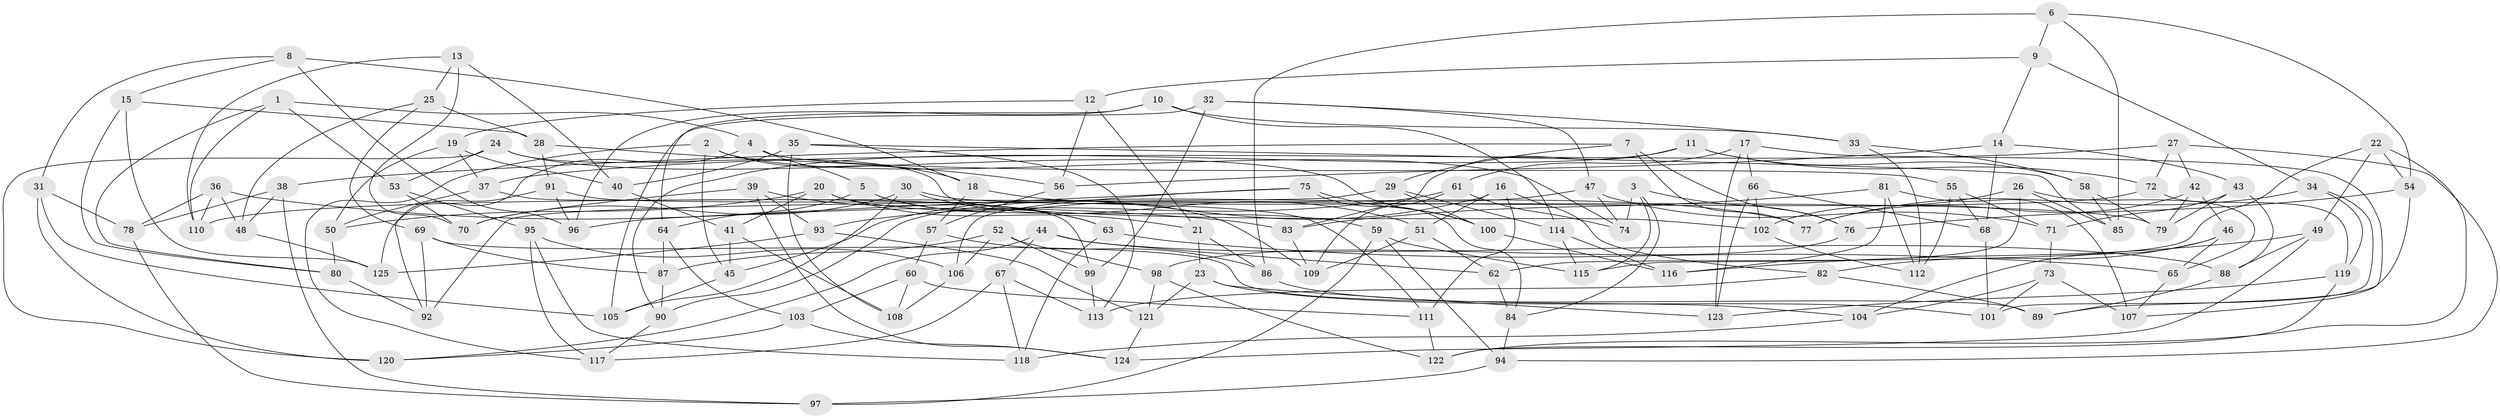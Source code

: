 // Generated by graph-tools (version 1.1) at 2025/26/03/09/25 03:26:52]
// undirected, 125 vertices, 250 edges
graph export_dot {
graph [start="1"]
  node [color=gray90,style=filled];
  1;
  2;
  3;
  4;
  5;
  6;
  7;
  8;
  9;
  10;
  11;
  12;
  13;
  14;
  15;
  16;
  17;
  18;
  19;
  20;
  21;
  22;
  23;
  24;
  25;
  26;
  27;
  28;
  29;
  30;
  31;
  32;
  33;
  34;
  35;
  36;
  37;
  38;
  39;
  40;
  41;
  42;
  43;
  44;
  45;
  46;
  47;
  48;
  49;
  50;
  51;
  52;
  53;
  54;
  55;
  56;
  57;
  58;
  59;
  60;
  61;
  62;
  63;
  64;
  65;
  66;
  67;
  68;
  69;
  70;
  71;
  72;
  73;
  74;
  75;
  76;
  77;
  78;
  79;
  80;
  81;
  82;
  83;
  84;
  85;
  86;
  87;
  88;
  89;
  90;
  91;
  92;
  93;
  94;
  95;
  96;
  97;
  98;
  99;
  100;
  101;
  102;
  103;
  104;
  105;
  106;
  107;
  108;
  109;
  110;
  111;
  112;
  113;
  114;
  115;
  116;
  117;
  118;
  119;
  120;
  121;
  122;
  123;
  124;
  125;
  1 -- 80;
  1 -- 110;
  1 -- 4;
  1 -- 53;
  2 -- 45;
  2 -- 74;
  2 -- 117;
  2 -- 18;
  3 -- 115;
  3 -- 84;
  3 -- 76;
  3 -- 74;
  4 -- 55;
  4 -- 5;
  4 -- 92;
  5 -- 63;
  5 -- 64;
  5 -- 109;
  6 -- 9;
  6 -- 54;
  6 -- 86;
  6 -- 85;
  7 -- 76;
  7 -- 77;
  7 -- 29;
  7 -- 38;
  8 -- 18;
  8 -- 31;
  8 -- 96;
  8 -- 15;
  9 -- 12;
  9 -- 14;
  9 -- 34;
  10 -- 64;
  10 -- 33;
  10 -- 96;
  10 -- 114;
  11 -- 58;
  11 -- 72;
  11 -- 90;
  11 -- 83;
  12 -- 21;
  12 -- 56;
  12 -- 19;
  13 -- 110;
  13 -- 25;
  13 -- 40;
  13 -- 70;
  14 -- 56;
  14 -- 43;
  14 -- 68;
  15 -- 125;
  15 -- 28;
  15 -- 80;
  16 -- 111;
  16 -- 45;
  16 -- 51;
  16 -- 82;
  17 -- 123;
  17 -- 61;
  17 -- 66;
  17 -- 107;
  18 -- 57;
  18 -- 77;
  19 -- 50;
  19 -- 37;
  19 -- 40;
  20 -- 50;
  20 -- 21;
  20 -- 41;
  20 -- 59;
  21 -- 86;
  21 -- 23;
  22 -- 49;
  22 -- 122;
  22 -- 54;
  22 -- 62;
  23 -- 121;
  23 -- 101;
  23 -- 123;
  24 -- 53;
  24 -- 102;
  24 -- 100;
  24 -- 120;
  25 -- 69;
  25 -- 28;
  25 -- 48;
  26 -- 65;
  26 -- 85;
  26 -- 115;
  26 -- 102;
  27 -- 37;
  27 -- 42;
  27 -- 94;
  27 -- 72;
  28 -- 91;
  28 -- 56;
  29 -- 114;
  29 -- 92;
  29 -- 100;
  30 -- 105;
  30 -- 79;
  30 -- 51;
  30 -- 70;
  31 -- 105;
  31 -- 78;
  31 -- 120;
  32 -- 47;
  32 -- 105;
  32 -- 33;
  32 -- 99;
  33 -- 112;
  33 -- 58;
  34 -- 101;
  34 -- 119;
  34 -- 77;
  35 -- 113;
  35 -- 40;
  35 -- 108;
  35 -- 85;
  36 -- 110;
  36 -- 78;
  36 -- 83;
  36 -- 48;
  37 -- 99;
  37 -- 50;
  38 -- 97;
  38 -- 78;
  38 -- 48;
  39 -- 63;
  39 -- 93;
  39 -- 124;
  39 -- 70;
  40 -- 41;
  41 -- 108;
  41 -- 45;
  42 -- 79;
  42 -- 77;
  42 -- 46;
  43 -- 71;
  43 -- 79;
  43 -- 88;
  44 -- 62;
  44 -- 120;
  44 -- 88;
  44 -- 67;
  45 -- 105;
  46 -- 82;
  46 -- 104;
  46 -- 65;
  47 -- 74;
  47 -- 71;
  47 -- 90;
  48 -- 125;
  49 -- 116;
  49 -- 124;
  49 -- 88;
  50 -- 80;
  51 -- 109;
  51 -- 62;
  52 -- 99;
  52 -- 98;
  52 -- 87;
  52 -- 106;
  53 -- 70;
  53 -- 95;
  54 -- 89;
  54 -- 76;
  55 -- 68;
  55 -- 112;
  55 -- 71;
  56 -- 57;
  57 -- 86;
  57 -- 60;
  58 -- 85;
  58 -- 79;
  59 -- 94;
  59 -- 97;
  59 -- 115;
  60 -- 111;
  60 -- 103;
  60 -- 108;
  61 -- 109;
  61 -- 74;
  61 -- 93;
  62 -- 84;
  63 -- 118;
  63 -- 65;
  64 -- 87;
  64 -- 103;
  65 -- 107;
  66 -- 102;
  66 -- 68;
  66 -- 123;
  67 -- 117;
  67 -- 113;
  67 -- 118;
  68 -- 101;
  69 -- 87;
  69 -- 92;
  69 -- 89;
  71 -- 73;
  72 -- 119;
  72 -- 110;
  73 -- 101;
  73 -- 107;
  73 -- 104;
  75 -- 106;
  75 -- 84;
  75 -- 100;
  75 -- 96;
  76 -- 98;
  78 -- 97;
  80 -- 92;
  81 -- 112;
  81 -- 83;
  81 -- 107;
  81 -- 116;
  82 -- 89;
  82 -- 113;
  83 -- 109;
  84 -- 94;
  86 -- 104;
  87 -- 90;
  88 -- 89;
  90 -- 117;
  91 -- 111;
  91 -- 125;
  91 -- 96;
  93 -- 125;
  93 -- 121;
  94 -- 97;
  95 -- 106;
  95 -- 117;
  95 -- 118;
  98 -- 121;
  98 -- 122;
  99 -- 113;
  100 -- 116;
  102 -- 112;
  103 -- 120;
  103 -- 124;
  104 -- 118;
  106 -- 108;
  111 -- 122;
  114 -- 115;
  114 -- 116;
  119 -- 122;
  119 -- 123;
  121 -- 124;
}
